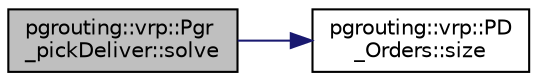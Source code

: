 digraph "pgrouting::vrp::Pgr_pickDeliver::solve"
{
  edge [fontname="Helvetica",fontsize="10",labelfontname="Helvetica",labelfontsize="10"];
  node [fontname="Helvetica",fontsize="10",shape=record];
  rankdir="LR";
  Node1 [label="pgrouting::vrp::Pgr\l_pickDeliver::solve",height=0.2,width=0.4,color="black", fillcolor="grey75", style="filled" fontcolor="black"];
  Node1 -> Node2 [color="midnightblue",fontsize="10",style="solid",fontname="Helvetica"];
  Node2 [label="pgrouting::vrp::PD\l_Orders::size",height=0.2,width=0.4,color="black", fillcolor="white", style="filled",URL="$classpgrouting_1_1vrp_1_1PD__Orders.html#a97f41e9fd52f42820e0b9daf85802cdb"];
}
